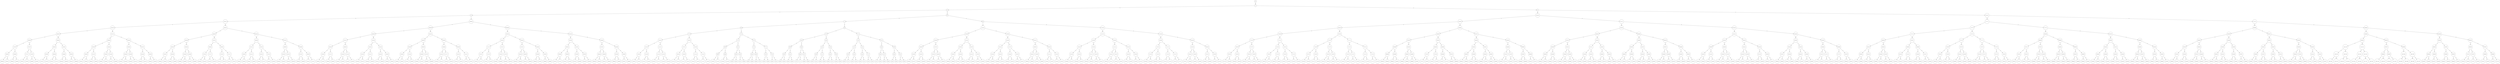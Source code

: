 digraph G {
node_507 [shape=circle,label="507: 507"];
node_141 [shape=circle,label="141: 141"];
	node_141 -> node_142 [label="a"];
	node_141 -> node_143 [label="b"];
node_49 [shape=circle,label="49: 49"];
node_351 [shape=circle,label="351: 351"];
node_213 [shape=circle,label="213: 213"];
node_336 [shape=circle,label="336: 336"];
node_89 [shape=circle,label="89: 89"];
node_530 [shape=circle,label="530: 530"];
node_668 [shape=circle,label="668: 668"];
node_491 [shape=circle,label="491: 491"];
node_712 [shape=circle,label="712: 712"];
	node_712 -> node_720 [label="a"];
	node_712 -> node_721 [label="b"];
node_752 [shape=circle,label="752: 752"];
node_793 [shape=circle,label="793: 793"];
	node_793 -> node_794 [label="a"];
	node_793 -> node_795 [label="b"];
node_1009 [shape=circle,label="1009: 1009"];
node_377 [shape=circle,label="377: 377"];
	node_377 -> node_378 [label="a"];
	node_377 -> node_379 [label="b"];
node_457 [shape=circle,label="457: 457"];
	node_457 -> node_458 [label="a"];
	node_457 -> node_459 [label="b"];
node_200 [shape=circle,label="200: 200"];
	node_200 -> node_216 [label="a"];
	node_200 -> node_217 [label="b"];
node_249 [shape=circle,label="249: 249"];
	node_249 -> node_250 [label="a"];
	node_249 -> node_251 [label="b"];
node_144 [shape=circle,label="144: 144"];
node_544 [shape=circle,label="544: 544"];
node_230 [shape=circle,label="230: 230"];
	node_230 -> node_246 [label="a"];
	node_230 -> node_247 [label="b"];
node_750 [shape=circle,label="750: 750"];
	node_750 -> node_754 [label="a"];
	node_750 -> node_755 [label="b"];
node_7 [shape=circle,label="7: 7"];
	node_7 -> node_8 [label="a"];
	node_7 -> node_9 [label="b"];
node_933 [shape=circle,label="933: 933"];
	node_933 -> node_934 [label="a"];
	node_933 -> node_935 [label="b"];
node_237 [shape=circle,label="237: 237"];
node_908 [shape=circle,label="908: 908"];
node_82 [shape=circle,label="82: 82"];
node_539 [shape=circle,label="539: 539"];
	node_539 -> node_540 [label="a"];
	node_539 -> node_541 [label="b"];
node_258 [shape=circle,label="258: 258"];
node_875 [shape=circle,label="875: 875"];
node_158 [shape=circle,label="158: 158"];
node_664 [shape=circle,label="664: 664"];
	node_664 -> node_672 [label="a"];
	node_664 -> node_673 [label="b"];
node_442 [shape=circle,label="442: 442"];
node_710 [shape=circle,label="710: 710"];
	node_710 -> node_726 [label="a"];
	node_710 -> node_727 [label="b"];
node_728 [shape=circle,label="728: 728"];
	node_728 -> node_732 [label="a"];
	node_728 -> node_733 [label="b"];
node_400 [shape=circle,label="400: 400"];
node_250 [shape=circle,label="250: 250"];
node_152 [shape=circle,label="152: 152"];
node_326 [shape=circle,label="326: 326"];
	node_326 -> node_358 [label="a"];
	node_326 -> node_359 [label="b"];
node_346 [shape=circle,label="346: 346"];
	node_346 -> node_350 [label="a"];
	node_346 -> node_351 [label="b"];
node_214 [shape=circle,label="214: 214"];
node_449 [shape=circle,label="449: 449"];
node_484 [shape=circle,label="484: 484"];
	node_484 -> node_500 [label="a"];
	node_484 -> node_501 [label="b"];
node_640 [shape=circle,label="640: 640"];
node_430 [shape=circle,label="430: 430"];
node_30 [shape=circle,label="30: 30"];
	node_30 -> node_34 [label="a"];
	node_30 -> node_35 [label="b"];
node_922 [shape=circle,label="922: 922"];
node_223 [shape=circle,label="223: 223"];
node_644 [shape=circle,label="644: 644"];
	node_644 -> node_708 [label="a"];
	node_644 -> node_709 [label="b"];
node_299 [shape=circle,label="299: 299"];
	node_299 -> node_300 [label="a"];
	node_299 -> node_301 [label="b"];
node_305 [shape=circle,label="305: 305"];
node_304 [shape=circle,label="304: 304"];
node_296 [shape=circle,label="296: 296"];
	node_296 -> node_312 [label="a"];
	node_296 -> node_313 [label="b"];
node_480 [shape=circle,label="480: 480"];
node_945 [shape=circle,label="945: 945"];
node_62 [shape=circle,label="62: 62"];
node_374 [shape=circle,label="374: 374"];
	node_374 -> node_382 [label="a"];
	node_374 -> node_383 [label="b"];
node_628 [shape=circle,label="628: 628"];
node_649 [shape=circle,label="649: 649"];
	node_649 -> node_650 [label="a"];
	node_649 -> node_651 [label="b"];
node_917 [shape=circle,label="917: 917"];
node_899 [shape=circle,label="899: 899"];
	node_899 -> node_900 [label="a"];
	node_899 -> node_901 [label="b"];
node_651 [shape=circle,label="651: 651"];
	node_651 -> node_652 [label="a"];
	node_651 -> node_653 [label="b"];
node_112 [shape=circle,label="112: 112"];
node_655 [shape=circle,label="655: 655"];
node_746 [shape=circle,label="746: 746"];
node_217 [shape=circle,label="217: 217"];
	node_217 -> node_218 [label="a"];
	node_217 -> node_219 [label="b"];
node_617 [shape=circle,label="617: 617"];
	node_617 -> node_618 [label="a"];
	node_617 -> node_619 [label="b"];
node_535 [shape=circle,label="535: 535"];
node_871 [shape=circle,label="871: 871"];
	node_871 -> node_872 [label="a"];
	node_871 -> node_873 [label="b"];
node_828 [shape=circle,label="828: 828"];
node_522 [shape=circle,label="522: 522"];
	node_522 -> node_538 [label="a"];
	node_522 -> node_539 [label="b"];
node_70 [shape=circle,label="70: 70"];
node_293 [shape=circle,label="293: 293"];
node_788 [shape=circle,label="788: 788"];
node_450 [shape=circle,label="450: 450"];
node_435 [shape=circle,label="435: 435"];
node_536 [shape=circle,label="536: 536"];
node_165 [shape=circle,label="165: 165"];
node_244 [shape=circle,label="244: 244"];
node_330 [shape=circle,label="330: 330"];
	node_330 -> node_338 [label="a"];
	node_330 -> node_339 [label="b"];
node_266 [shape=circle,label="266: 266"];
	node_266 -> node_282 [label="a"];
	node_266 -> node_283 [label="b"];
node_625 [shape=circle,label="625: 625"];
	node_625 -> node_626 [label="a"];
	node_625 -> node_627 [label="b"];
node_207 [shape=circle,label="207: 207"];
node_559 [shape=circle,label="559: 559"];
node_276 [shape=circle,label="276: 276"];
	node_276 -> node_280 [label="a"];
	node_276 -> node_281 [label="b"];
node_220 [shape=circle,label="220: 220"];
node_675 [shape=circle,label="675: 675"];
node_920 [shape=circle,label="920: 920"];
	node_920 -> node_924 [label="a"];
	node_920 -> node_925 [label="b"];
node_380 [shape=circle,label="380: 380"];
node_669 [shape=circle,label="669: 669"];
node_925 [shape=circle,label="925: 925"];
node_898 [shape=circle,label="898: 898"];
	node_898 -> node_962 [label="a"];
	node_898 -> node_963 [label="b"];
node_918 [shape=circle,label="918: 918"];
	node_918 -> node_926 [label="a"];
	node_918 -> node_927 [label="b"];
node_557 [shape=circle,label="557: 557"];
	node_557 -> node_558 [label="a"];
	node_557 -> node_559 [label="b"];
node_99 [shape=circle,label="99: 99"];
	node_99 -> node_100 [label="a"];
	node_99 -> node_101 [label="b"];
node_367 [shape=circle,label="367: 367"];
node_753 [shape=circle,label="753: 753"];
node_52 [shape=circle,label="52: 52"];
	node_52 -> node_56 [label="a"];
	node_52 -> node_57 [label="b"];
node_307 [shape=circle,label="307: 307"];
	node_307 -> node_308 [label="a"];
	node_307 -> node_309 [label="b"];
node_448 [shape=circle,label="448: 448"];
node_22 [shape=circle,label="22: 22"];
	node_22 -> node_26 [label="a"];
	node_22 -> node_27 [label="b"];
node_667 [shape=circle,label="667: 667"];
	node_667 -> node_668 [label="a"];
	node_667 -> node_669 [label="b"];
node_739 [shape=circle,label="739: 739"];
node_960 [shape=circle,label="960: 960"];
node_972 [shape=circle,label="972: 972"];
node_32 [shape=circle,label="32: 32"];
node_150 [shape=circle,label="150: 150"];
node_672 [shape=circle,label="672: 672"];
	node_672 -> node_676 [label="a"];
	node_672 -> node_677 [label="b"];
node_988 [shape=circle,label="988: 988"];
	node_988 -> node_992 [label="a"];
	node_988 -> node_993 [label="b"];
node_119 [shape=circle,label="119: 119"];
node_306 [shape=circle,label="306: 306"];
	node_306 -> node_310 [label="a"];
	node_306 -> node_311 [label="b"];
node_949 [shape=circle,label="949: 949"];
	node_949 -> node_950 [label="a"];
	node_949 -> node_951 [label="b"];
node_434 [shape=circle,label="434: 434"];
node_53 [shape=circle,label="53: 53"];
	node_53 -> node_54 [label="a"];
	node_53 -> node_55 [label="b"];
node_393 [shape=circle,label="393: 393"];
	node_393 -> node_394 [label="a"];
	node_393 -> node_395 [label="b"];
node_815 [shape=circle,label="815: 815"];
node_818 [shape=circle,label="818: 818"];
node_355 [shape=circle,label="355: 355"];
node_991 [shape=circle,label="991: 991"];
node_754 [shape=circle,label="754: 754"];
node_892 [shape=circle,label="892: 892"];
	node_892 -> node_896 [label="a"];
	node_892 -> node_897 [label="b"];
node_879 [shape=circle,label="879: 879"];
	node_879 -> node_880 [label="a"];
	node_879 -> node_881 [label="b"];
node_294 [shape=circle,label="294: 294"];
node_545 [shape=circle,label="545: 545"];
node_677 [shape=circle,label="677: 677"];
node_850 [shape=circle,label="850: 850"];
node_767 [shape=circle,label="767: 767"];
node_803 [shape=circle,label="803: 803"];
node_203 [shape=circle,label="203: 203"];
	node_203 -> node_204 [label="a"];
	node_203 -> node_205 [label="b"];
node_372 [shape=circle,label="372: 372"];
node_825 [shape=circle,label="825: 825"];
	node_825 -> node_826 [label="a"];
	node_825 -> node_827 [label="b"];
node_444 [shape=circle,label="444: 444"];
node_766 [shape=circle,label="766: 766"];
node_74 [shape=circle,label="74: 74"];
	node_74 -> node_90 [label="a"];
	node_74 -> node_91 [label="b"];
node_909 [shape=circle,label="909: 909"];
node_795 [shape=circle,label="795: 795"];
	node_795 -> node_796 [label="a"];
	node_795 -> node_797 [label="b"];
node_465 [shape=circle,label="465: 465"];
	node_465 -> node_466 [label="a"];
	node_465 -> node_467 [label="b"];
node_523 [shape=circle,label="523: 523"];
	node_523 -> node_524 [label="a"];
	node_523 -> node_525 [label="b"];
node_926 [shape=circle,label="926: 926"];
	node_926 -> node_930 [label="a"];
	node_926 -> node_931 [label="b"];
node_600 [shape=circle,label="600: 600"];
	node_600 -> node_608 [label="a"];
	node_600 -> node_609 [label="b"];
node_157 [shape=circle,label="157: 157"];
	node_157 -> node_158 [label="a"];
	node_157 -> node_159 [label="b"];
node_661 [shape=circle,label="661: 661"];
node_107 [shape=circle,label="107: 107"];
	node_107 -> node_108 [label="a"];
	node_107 -> node_109 [label="b"];
node_778 [shape=circle,label="778: 778"];
	node_778 -> node_786 [label="a"];
	node_778 -> node_787 [label="b"];
node_3 [shape=circle,label="3: 3"];
	node_3 -> node_4 [label="a"];
	node_3 -> node_5 [label="b"];
node_118 [shape=circle,label="118: 118"];
node_252 [shape=circle,label="252: 252"];
node_654 [shape=circle,label="654: 654"];
node_759 [shape=circle,label="759: 759"];
	node_759 -> node_760 [label="a"];
	node_759 -> node_761 [label="b"];
node_612 [shape=circle,label="612: 612"];
node_528 [shape=circle,label="528: 528"];
node_418 [shape=circle,label="418: 418"];
node_897 [shape=circle,label="897: 897"];
node_558 [shape=circle,label="558: 558"];
node_80 [shape=circle,label="80: 80"];
node_594 [shape=circle,label="594: 594"];
	node_594 -> node_598 [label="a"];
	node_594 -> node_599 [label="b"];
node_555 [shape=circle,label="555: 555"];
	node_555 -> node_556 [label="a"];
	node_555 -> node_557 [label="b"];
node_315 [shape=circle,label="315: 315"];
	node_315 -> node_316 [label="a"];
	node_315 -> node_317 [label="b"];
node_446 [shape=circle,label="446: 446"];
	node_446 -> node_450 [label="a"];
	node_446 -> node_451 [label="b"];
node_183 [shape=circle,label="183: 183"];
node_300 [shape=circle,label="300: 300"];
	node_300 -> node_304 [label="a"];
	node_300 -> node_305 [label="b"];
node_688 [shape=circle,label="688: 688"];
	node_688 -> node_692 [label="a"];
	node_688 -> node_693 [label="b"];
node_41 [shape=circle,label="41: 41"];
node_781 [shape=circle,label="781: 781"];
	node_781 -> node_782 [label="a"];
	node_781 -> node_783 [label="b"];
node_373 [shape=circle,label="373: 373"];
node_887 [shape=circle,label="887: 887"];
	node_887 -> node_888 [label="a"];
	node_887 -> node_889 [label="b"];
node_113 [shape=circle,label="113: 113"];
node_948 [shape=circle,label="948: 948"];
	node_948 -> node_956 [label="a"];
	node_948 -> node_957 [label="b"];
node_10 [shape=circle,label="10: 10"];
	node_10 -> node_42 [label="a"];
	node_10 -> node_43 [label="b"];
node_839 [shape=circle,label="839: 839"];
	node_839 -> node_840 [label="a"];
	node_839 -> node_841 [label="b"];
node_527 [shape=circle,label="527: 527"];
	node_527 -> node_528 [label="a"];
	node_527 -> node_529 [label="b"];
node_46 [shape=circle,label="46: 46"];
	node_46 -> node_50 [label="a"];
	node_46 -> node_51 [label="b"];
node_297 [shape=circle,label="297: 297"];
	node_297 -> node_298 [label="a"];
	node_297 -> node_299 [label="b"];
node_81 [shape=circle,label="81: 81"];
node_848 [shape=circle,label="848: 848"];
	node_848 -> node_852 [label="a"];
	node_848 -> node_853 [label="b"];
node_45 [shape=circle,label="45: 45"];
	node_45 -> node_46 [label="a"];
	node_45 -> node_47 [label="b"];
node_587 [shape=circle,label="587: 587"];
	node_587 -> node_588 [label="a"];
	node_587 -> node_589 [label="b"];
node_997 [shape=circle,label="997: 997"];
	node_997 -> node_998 [label="a"];
	node_997 -> node_999 [label="b"];
node_175 [shape=circle,label="175: 175"];
node_211 [shape=circle,label="211: 211"];
	node_211 -> node_212 [label="a"];
	node_211 -> node_213 [label="b"];
node_729 [shape=circle,label="729: 729"];
	node_729 -> node_730 [label="a"];
	node_729 -> node_731 [label="b"];
node_154 [shape=circle,label="154: 154"];
	node_154 -> node_162 [label="a"];
	node_154 -> node_163 [label="b"];
node_856 [shape=circle,label="856: 856"];
	node_856 -> node_860 [label="a"];
	node_856 -> node_861 [label="b"];
node_210 [shape=circle,label="210: 210"];
	node_210 -> node_214 [label="a"];
	node_210 -> node_215 [label="b"];
node_478 [shape=circle,label="478: 478"];
	node_478 -> node_482 [label="a"];
	node_478 -> node_483 [label="b"];
node_111 [shape=circle,label="111: 111"];
node_516 [shape=circle,label="516: 516"];
	node_516 -> node_644 [label="a"];
	node_516 -> node_645 [label="b"];
node_821 [shape=circle,label="821: 821"];
node_302 [shape=circle,label="302: 302"];
node_218 [shape=circle,label="218: 218"];
	node_218 -> node_222 [label="a"];
	node_218 -> node_223 [label="b"];
node_606 [shape=circle,label="606: 606"];
node_188 [shape=circle,label="188: 188"];
node_493 [shape=circle,label="493: 493"];
node_912 [shape=circle,label="912: 912"];
	node_912 -> node_916 [label="a"];
	node_912 -> node_917 [label="b"];
node_410 [shape=circle,label="410: 410"];
	node_410 -> node_414 [label="a"];
	node_410 -> node_415 [label="b"];
node_834 [shape=circle,label="834: 834"];
node_347 [shape=circle,label="347: 347"];
	node_347 -> node_348 [label="a"];
	node_347 -> node_349 [label="b"];
node_622 [shape=circle,label="622: 622"];
node_133 [shape=circle,label="133: 133"];
node_737 [shape=circle,label="737: 737"];
node_50 [shape=circle,label="50: 50"];
node_313 [shape=circle,label="313: 313"];
	node_313 -> node_314 [label="a"];
	node_313 -> node_315 [label="b"];
node_540 [shape=circle,label="540: 540"];
	node_540 -> node_544 [label="a"];
	node_540 -> node_545 [label="b"];
node_431 [shape=circle,label="431: 431"];
node_713 [shape=circle,label="713: 713"];
	node_713 -> node_714 [label="a"];
	node_713 -> node_715 [label="b"];
node_359 [shape=circle,label="359: 359"];
	node_359 -> node_360 [label="a"];
	node_359 -> node_361 [label="b"];
node_797 [shape=circle,label="797: 797"];
node_413 [shape=circle,label="413: 413"];
node_1000 [shape=circle,label="1000: 1000"];
node_422 [shape=circle,label="422: 422"];
	node_422 -> node_438 [label="a"];
	node_422 -> node_439 [label="b"];
node_497 [shape=circle,label="497: 497"];
node_287 [shape=circle,label="287: 287"];
node_740 [shape=circle,label="740: 740"];
	node_740 -> node_756 [label="a"];
	node_740 -> node_757 [label="b"];
node_35 [shape=circle,label="35: 35"];
node_996 [shape=circle,label="996: 996"];
	node_996 -> node_1004 [label="a"];
	node_996 -> node_1005 [label="b"];
node_248 [shape=circle,label="248: 248"];
	node_248 -> node_252 [label="a"];
	node_248 -> node_253 [label="b"];
node_456 [shape=circle,label="456: 456"];
	node_456 -> node_464 [label="a"];
	node_456 -> node_465 [label="b"];
node_993 [shape=circle,label="993: 993"];
node_104 [shape=circle,label="104: 104"];
	node_104 -> node_120 [label="a"];
	node_104 -> node_121 [label="b"];
node_849 [shape=circle,label="849: 849"];
	node_849 -> node_850 [label="a"];
	node_849 -> node_851 [label="b"];
node_937 [shape=circle,label="937: 937"];
	node_937 -> node_938 [label="a"];
	node_937 -> node_939 [label="b"];
node_151 [shape=circle,label="151: 151"];
node_524 [shape=circle,label="524: 524"];
	node_524 -> node_532 [label="a"];
	node_524 -> node_533 [label="b"];
node_870 [shape=circle,label="870: 870"];
	node_870 -> node_878 [label="a"];
	node_870 -> node_879 [label="b"];
node_506 [shape=circle,label="506: 506"];
node_717 [shape=circle,label="717: 717"];
node_645 [shape=circle,label="645: 645"];
	node_645 -> node_646 [label="a"];
	node_645 -> node_647 [label="b"];
node_325 [shape=circle,label="325: 325"];
node_776 [shape=circle,label="776: 776"];
	node_776 -> node_792 [label="a"];
	node_776 -> node_793 [label="b"];
node_683 [shape=circle,label="683: 683"];
	node_683 -> node_684 [label="a"];
	node_683 -> node_685 [label="b"];
node_595 [shape=circle,label="595: 595"];
	node_595 -> node_596 [label="a"];
	node_595 -> node_597 [label="b"];
node_14 [shape=circle,label="14: 14"];
	node_14 -> node_22 [label="a"];
	node_14 -> node_23 [label="b"];
node_693 [shape=circle,label="693: 693"];
node_134 [shape=circle,label="134: 134"];
	node_134 -> node_198 [label="a"];
	node_134 -> node_199 [label="b"];
node_942 [shape=circle,label="942: 942"];
	node_942 -> node_946 [label="a"];
	node_942 -> node_947 [label="b"];
node_653 [shape=circle,label="653: 653"];
	node_653 -> node_654 [label="a"];
	node_653 -> node_655 [label="b"];
node_57 [shape=circle,label="57: 57"];
node_561 [shape=circle,label="561: 561"];
node_174 [shape=circle,label="174: 174"];
node_614 [shape=circle,label="614: 614"];
	node_614 -> node_630 [label="a"];
	node_614 -> node_631 [label="b"];
node_342 [shape=circle,label="342: 342"];
node_398 [shape=circle,label="398: 398"];
node_509 [shape=circle,label="509: 509"];
	node_509 -> node_510 [label="a"];
	node_509 -> node_511 [label="b"];
node_241 [shape=circle,label="241: 241"];
	node_241 -> node_242 [label="a"];
	node_241 -> node_243 [label="b"];
node_274 [shape=circle,label="274: 274"];
node_804 [shape=circle,label="804: 804"];
node_910 [shape=circle,label="910: 910"];
node_601 [shape=circle,label="601: 601"];
	node_601 -> node_602 [label="a"];
	node_601 -> node_603 [label="b"];
node_280 [shape=circle,label="280: 280"];
node_643 [shape=circle,label="643: 643"];
node_114 [shape=circle,label="114: 114"];
	node_114 -> node_118 [label="a"];
	node_114 -> node_119 [label="b"];
node_206 [shape=circle,label="206: 206"];
node_700 [shape=circle,label="700: 700"];
node_905 [shape=circle,label="905: 905"];
	node_905 -> node_906 [label="a"];
	node_905 -> node_907 [label="b"];
node_939 [shape=circle,label="939: 939"];
node_63 [shape=circle,label="63: 63"];
node_510 [shape=circle,label="510: 510"];
node_658 [shape=circle,label="658: 658"];
	node_658 -> node_662 [label="a"];
	node_658 -> node_663 [label="b"];
node_758 [shape=circle,label="758: 758"];
	node_758 -> node_762 [label="a"];
	node_758 -> node_763 [label="b"];
node_109 [shape=circle,label="109: 109"];
	node_109 -> node_110 [label="a"];
	node_109 -> node_111 [label="b"];
node_573 [shape=circle,label="573: 573"];
node_1023 [shape=circle,label="1023: 1023"];
node_940 [shape=circle,label="940: 940"];
node_234 [shape=circle,label="234: 234"];
	node_234 -> node_238 [label="a"];
	node_234 -> node_239 [label="b"];
node_492 [shape=circle,label="492: 492"];
node_502 [shape=circle,label="502: 502"];
	node_502 -> node_506 [label="a"];
	node_502 -> node_507 [label="b"];
node_694 [shape=circle,label="694: 694"];
	node_694 -> node_702 [label="a"];
	node_694 -> node_703 [label="b"];
node_75 [shape=circle,label="75: 75"];
	node_75 -> node_76 [label="a"];
	node_75 -> node_77 [label="b"];
node_543 [shape=circle,label="543: 543"];
node_487 [shape=circle,label="487: 487"];
	node_487 -> node_488 [label="a"];
	node_487 -> node_489 [label="b"];
node_414 [shape=circle,label="414: 414"];
node_876 [shape=circle,label="876: 876"];
node_961 [shape=circle,label="961: 961"];
node_569 [shape=circle,label="569: 569"];
	node_569 -> node_570 [label="a"];
	node_569 -> node_571 [label="b"];
node_983 [shape=circle,label="983: 983"];
	node_983 -> node_984 [label="a"];
	node_983 -> node_985 [label="b"];
node_562 [shape=circle,label="562: 562"];
	node_562 -> node_566 [label="a"];
	node_562 -> node_567 [label="b"];
node_253 [shape=circle,label="253: 253"];
node_472 [shape=circle,label="472: 472"];
	node_472 -> node_476 [label="a"];
	node_472 -> node_477 [label="b"];
node_156 [shape=circle,label="156: 156"];
	node_156 -> node_160 [label="a"];
	node_156 -> node_161 [label="b"];
node_256 [shape=circle,label="256: 256"];
node_292 [shape=circle,label="292: 292"];
node_946 [shape=circle,label="946: 946"];
node_332 [shape=circle,label="332: 332"];
	node_332 -> node_336 [label="a"];
	node_332 -> node_337 [label="b"];
node_796 [shape=circle,label="796: 796"];
node_896 [shape=circle,label="896: 896"];
node_698 [shape=circle,label="698: 698"];
node_65 [shape=circle,label="65: 65"];
node_386 [shape=circle,label="386: 386"];
node_602 [shape=circle,label="602: 602"];
	node_602 -> node_606 [label="a"];
	node_602 -> node_607 [label="b"];
node_142 [shape=circle,label="142: 142"];
	node_142 -> node_146 [label="a"];
	node_142 -> node_147 [label="b"];
node_222 [shape=circle,label="222: 222"];
node_25 [shape=circle,label="25: 25"];
node_117 [shape=circle,label="117: 117"];
node_289 [shape=circle,label="289: 289"];
node_59 [shape=circle,label="59: 59"];
	node_59 -> node_60 [label="a"];
	node_59 -> node_61 [label="b"];
node_78 [shape=circle,label="78: 78"];
	node_78 -> node_82 [label="a"];
	node_78 -> node_83 [label="b"];
node_944 [shape=circle,label="944: 944"];
node_471 [shape=circle,label="471: 471"];
	node_471 -> node_472 [label="a"];
	node_471 -> node_473 [label="b"];
node_1013 [shape=circle,label="1013: 1013"];
	node_1013 -> node_1014 [label="a"];
	node_1013 -> node_1015 [label="b"];
node_319 [shape=circle,label="319: 319"];
node_16 [shape=circle,label="16: 16"];
	node_16 -> node_20 [label="a"];
	node_16 -> node_21 [label="b"];
node_124 [shape=circle,label="124: 124"];
node_701 [shape=circle,label="701: 701"];
node_396 [shape=circle,label="396: 396"];
	node_396 -> node_400 [label="a"];
	node_396 -> node_401 [label="b"];
node_596 [shape=circle,label="596: 596"];
node_363 [shape=circle,label="363: 363"];
	node_363 -> node_364 [label="a"];
	node_363 -> node_365 [label="b"];
node_288 [shape=circle,label="288: 288"];
node_904 [shape=circle,label="904: 904"];
	node_904 -> node_912 [label="a"];
	node_904 -> node_913 [label="b"];
node_469 [shape=circle,label="469: 469"];
node_145 [shape=circle,label="145: 145"];
node_257 [shape=circle,label="257: 257"];
node_331 [shape=circle,label="331: 331"];
	node_331 -> node_332 [label="a"];
	node_331 -> node_333 [label="b"];
node_233 [shape=circle,label="233: 233"];
	node_233 -> node_234 [label="a"];
	node_233 -> node_235 [label="b"];
node_633 [shape=circle,label="633: 633"];
	node_633 -> node_634 [label="a"];
	node_633 -> node_635 [label="b"];
node_984 [shape=circle,label="984: 984"];
node_255 [shape=circle,label="255: 255"];
	node_255 -> node_256 [label="a"];
	node_255 -> node_257 [label="b"];
node_964 [shape=circle,label="964: 964"];
	node_964 -> node_980 [label="a"];
	node_964 -> node_981 [label="b"];
node_485 [shape=circle,label="485: 485"];
	node_485 -> node_486 [label="a"];
	node_485 -> node_487 [label="b"];
node_71 [shape=circle,label="71: 71"];
node_647 [shape=circle,label="647: 647"];
	node_647 -> node_648 [label="a"];
	node_647 -> node_649 [label="b"];
node_405 [shape=circle,label="405: 405"];
node_773 [shape=circle,label="773: 773"];
	node_773 -> node_774 [label="a"];
	node_773 -> node_775 [label="b"];
node_981 [shape=circle,label="981: 981"];
	node_981 -> node_982 [label="a"];
	node_981 -> node_983 [label="b"];
node_529 [shape=circle,label="529: 529"];
node_140 [shape=circle,label="140: 140"];
	node_140 -> node_148 [label="a"];
	node_140 -> node_149 [label="b"];
node_477 [shape=circle,label="477: 477"];
node_208 [shape=circle,label="208: 208"];
node_365 [shape=circle,label="365: 365"];
node_707 [shape=circle,label="707: 707"];
node_968 [shape=circle,label="968: 968"];
	node_968 -> node_972 [label="a"];
	node_968 -> node_973 [label="b"];
node_6 [shape=circle,label="6: 6"];
	node_6 -> node_134 [label="a"];
	node_6 -> node_135 [label="b"];
node_322 [shape=circle,label="322: 322"];
node_103 [shape=circle,label="103: 103"];
node_809 [shape=circle,label="809: 809"];
	node_809 -> node_810 [label="a"];
	node_809 -> node_811 [label="b"];
node_95 [shape=circle,label="95: 95"];
node_650 [shape=circle,label="650: 650"];
	node_650 -> node_658 [label="a"];
	node_650 -> node_659 [label="b"];
node_722 [shape=circle,label="722: 722"];
node_21 [shape=circle,label="21: 21"];
node_689 [shape=circle,label="689: 689"];
	node_689 -> node_690 [label="a"];
	node_689 -> node_691 [label="b"];
node_221 [shape=circle,label="221: 221"];
node_392 [shape=circle,label="392: 392"];
	node_392 -> node_408 [label="a"];
	node_392 -> node_409 [label="b"];
node_888 [shape=circle,label="888: 888"];
node_914 [shape=circle,label="914: 914"];
node_166 [shape=circle,label="166: 166"];
node_1006 [shape=circle,label="1006: 1006"];
node_884 [shape=circle,label="884: 884"];
	node_884 -> node_892 [label="a"];
	node_884 -> node_893 [label="b"];
node_611 [shape=circle,label="611: 611"];
node_805 [shape=circle,label="805: 805"];
node_167 [shape=circle,label="167: 167"];
node_335 [shape=circle,label="335: 335"];
node_812 [shape=circle,label="812: 812"];
node_814 [shape=circle,label="814: 814"];
node_270 [shape=circle,label="270: 270"];
	node_270 -> node_274 [label="a"];
	node_270 -> node_275 [label="b"];
node_685 [shape=circle,label="685: 685"];
node_312 [shape=circle,label="312: 312"];
	node_312 -> node_320 [label="a"];
	node_312 -> node_321 [label="b"];
node_93 [shape=circle,label="93: 93"];
	node_93 -> node_94 [label="a"];
	node_93 -> node_95 [label="b"];
node_955 [shape=circle,label="955: 955"];
node_224 [shape=circle,label="224: 224"];
	node_224 -> node_228 [label="a"];
	node_224 -> node_229 [label="b"];
node_757 [shape=circle,label="757: 757"];
	node_757 -> node_758 [label="a"];
	node_757 -> node_759 [label="b"];
node_621 [shape=circle,label="621: 621"];
node_714 [shape=circle,label="714: 714"];
	node_714 -> node_718 [label="a"];
	node_714 -> node_719 [label="b"];
node_785 [shape=circle,label="785: 785"];
node_708 [shape=circle,label="708: 708"];
	node_708 -> node_740 [label="a"];
	node_708 -> node_741 [label="b"];
node_428 [shape=circle,label="428: 428"];
node_780 [shape=circle,label="780: 780"];
	node_780 -> node_784 [label="a"];
	node_780 -> node_785 [label="b"];
node_966 [shape=circle,label="966: 966"];
	node_966 -> node_974 [label="a"];
	node_966 -> node_975 [label="b"];
node_802 [shape=circle,label="802: 802"];
node_950 [shape=circle,label="950: 950"];
	node_950 -> node_954 [label="a"];
	node_950 -> node_955 [label="b"];
node_979 [shape=circle,label="979: 979"];
node_77 [shape=circle,label="77: 77"];
	node_77 -> node_78 [label="a"];
	node_77 -> node_79 [label="b"];
node_360 [shape=circle,label="360: 360"];
	node_360 -> node_368 [label="a"];
	node_360 -> node_369 [label="b"];
node_39 [shape=circle,label="39: 39"];
node_390 [shape=circle,label="390: 390"];
	node_390 -> node_422 [label="a"];
	node_390 -> node_423 [label="b"];
node_94 [shape=circle,label="94: 94"];
node_616 [shape=circle,label="616: 616"];
	node_616 -> node_624 [label="a"];
	node_616 -> node_625 [label="b"];
node_291 [shape=circle,label="291: 291"];
	node_291 -> node_292 [label="a"];
	node_291 -> node_293 [label="b"];
node_298 [shape=circle,label="298: 298"];
	node_298 -> node_306 [label="a"];
	node_298 -> node_307 [label="b"];
node_916 [shape=circle,label="916: 916"];
node_56 [shape=circle,label="56: 56"];
node_473 [shape=circle,label="473: 473"];
	node_473 -> node_474 [label="a"];
	node_473 -> node_475 [label="b"];
node_958 [shape=circle,label="958: 958"];
node_515 [shape=circle,label="515: 515"];
	node_515 -> node_516 [label="a"];
	node_515 -> node_517 [label="b"];
node_827 [shape=circle,label="827: 827"];
node_711 [shape=circle,label="711: 711"];
	node_711 -> node_712 [label="a"];
	node_711 -> node_713 [label="b"];
node_900 [shape=circle,label="900: 900"];
	node_900 -> node_932 [label="a"];
	node_900 -> node_933 [label="b"];
node_381 [shape=circle,label="381: 381"];
node_395 [shape=circle,label="395: 395"];
	node_395 -> node_396 [label="a"];
	node_395 -> node_397 [label="b"];
node_659 [shape=circle,label="659: 659"];
	node_659 -> node_660 [label="a"];
	node_659 -> node_661 [label="b"];
node_982 [shape=circle,label="982: 982"];
	node_982 -> node_986 [label="a"];
	node_982 -> node_987 [label="b"];
node_864 [shape=circle,label="864: 864"];
node_1017 [shape=circle,label="1017: 1017"];
node_391 [shape=circle,label="391: 391"];
	node_391 -> node_392 [label="a"];
	node_391 -> node_393 [label="b"];
node_170 [shape=circle,label="170: 170"];
	node_170 -> node_178 [label="a"];
	node_170 -> node_179 [label="b"];
node_782 [shape=circle,label="782: 782"];
node_1007 [shape=circle,label="1007: 1007"];
node_245 [shape=circle,label="245: 245"];
node_919 [shape=circle,label="919: 919"];
	node_919 -> node_920 [label="a"];
	node_919 -> node_921 [label="b"];
node_88 [shape=circle,label="88: 88"];
node_327 [shape=circle,label="327: 327"];
	node_327 -> node_328 [label="a"];
	node_327 -> node_329 [label="b"];
node_801 [shape=circle,label="801: 801"];
	node_801 -> node_802 [label="a"];
	node_801 -> node_803 [label="b"];
node_357 [shape=circle,label="357: 357"];
node_624 [shape=circle,label="624: 624"];
	node_624 -> node_628 [label="a"];
	node_624 -> node_629 [label="b"];
node_178 [shape=circle,label="178: 178"];
	node_178 -> node_182 [label="a"];
	node_178 -> node_183 [label="b"];
node_121 [shape=circle,label="121: 121"];
	node_121 -> node_122 [label="a"];
	node_121 -> node_123 [label="b"];
node_160 [shape=circle,label="160: 160"];
node_872 [shape=circle,label="872: 872"];
	node_872 -> node_876 [label="a"];
	node_872 -> node_877 [label="b"];
node_730 [shape=circle,label="730: 730"];
node_429 [shape=circle,label="429: 429"];
node_239 [shape=circle,label="239: 239"];
node_1020 [shape=circle,label="1020: 1020"];
node_702 [shape=circle,label="702: 702"];
	node_702 -> node_706 [label="a"];
	node_702 -> node_707 [label="b"];
node_618 [shape=circle,label="618: 618"];
	node_618 -> node_622 [label="a"];
	node_618 -> node_623 [label="b"];
node_620 [shape=circle,label="620: 620"];
node_295 [shape=circle,label="295: 295"];
node_724 [shape=circle,label="724: 724"];
node_451 [shape=circle,label="451: 451"];
node_5 [shape=circle,label="5: 5"];
	node_5 -> node_6 [label="a"];
	node_5 -> node_7 [label="b"];
node_189 [shape=circle,label="189: 189"];
node_476 [shape=circle,label="476: 476"];
node_533 [shape=circle,label="533: 533"];
	node_533 -> node_534 [label="a"];
	node_533 -> node_535 [label="b"];
node_636 [shape=circle,label="636: 636"];
node_131 [shape=circle,label="131: 131"];
node_197 [shape=circle,label="197: 197"];
node_303 [shape=circle,label="303: 303"];
node_329 [shape=circle,label="329: 329"];
	node_329 -> node_330 [label="a"];
	node_329 -> node_331 [label="b"];
node_504 [shape=circle,label="504: 504"];
node_582 [shape=circle,label="582: 582"];
	node_582 -> node_614 [label="a"];
	node_582 -> node_615 [label="b"];
node_913 [shape=circle,label="913: 913"];
	node_913 -> node_914 [label="a"];
	node_913 -> node_915 [label="b"];
node_282 [shape=circle,label="282: 282"];
	node_282 -> node_290 [label="a"];
	node_282 -> node_291 [label="b"];
node_503 [shape=circle,label="503: 503"];
	node_503 -> node_504 [label="a"];
	node_503 -> node_505 [label="b"];
node_399 [shape=circle,label="399: 399"];
node_43 [shape=circle,label="43: 43"];
	node_43 -> node_44 [label="a"];
	node_43 -> node_45 [label="b"];
node_389 [shape=circle,label="389: 389"];
	node_389 -> node_390 [label="a"];
	node_389 -> node_391 [label="b"];
node_755 [shape=circle,label="755: 755"];
node_31 [shape=circle,label="31: 31"];
	node_31 -> node_32 [label="a"];
	node_31 -> node_33 [label="b"];
node_841 [shape=circle,label="841: 841"];
	node_841 -> node_842 [label="a"];
	node_841 -> node_843 [label="b"];
node_572 [shape=circle,label="572: 572"];
node_615 [shape=circle,label="615: 615"];
	node_615 -> node_616 [label="a"];
	node_615 -> node_617 [label="b"];
node_679 [shape=circle,label="679: 679"];
	node_679 -> node_680 [label="a"];
	node_679 -> node_681 [label="b"];
node_865 [shape=circle,label="865: 865"];
node_977 [shape=circle,label="977: 977"];
node_726 [shape=circle,label="726: 726"];
	node_726 -> node_734 [label="a"];
	node_726 -> node_735 [label="b"];
node_55 [shape=circle,label="55: 55"];
node_790 [shape=circle,label="790: 790"];
node_869 [shape=circle,label="869: 869"];
	node_869 -> node_870 [label="a"];
	node_869 -> node_871 [label="b"];
node_259 [shape=circle,label="259: 259"];
node_589 [shape=circle,label="589: 589"];
	node_589 -> node_590 [label="a"];
	node_589 -> node_591 [label="b"];
node_370 [shape=circle,label="370: 370"];
node_686 [shape=circle,label="686: 686"];
node_956 [shape=circle,label="956: 956"];
	node_956 -> node_960 [label="a"];
	node_956 -> node_961 [label="b"];
node_969 [shape=circle,label="969: 969"];
	node_969 -> node_970 [label="a"];
	node_969 -> node_971 [label="b"];
node_936 [shape=circle,label="936: 936"];
	node_936 -> node_940 [label="a"];
	node_936 -> node_941 [label="b"];
node_832 [shape=circle,label="832: 832"];
node_415 [shape=circle,label="415: 415"];
node_855 [shape=circle,label="855: 855"];
	node_855 -> node_856 [label="a"];
	node_855 -> node_857 [label="b"];
node_425 [shape=circle,label="425: 425"];
	node_425 -> node_426 [label="a"];
	node_425 -> node_427 [label="b"];
node_745 [shape=circle,label="745: 745"];
	node_745 -> node_746 [label="a"];
	node_745 -> node_747 [label="b"];
node_453 [shape=circle,label="453: 453"];
	node_453 -> node_454 [label="a"];
	node_453 -> node_455 [label="b"];
node_454 [shape=circle,label="454: 454"];
	node_454 -> node_470 [label="a"];
	node_454 -> node_471 [label="b"];
node_605 [shape=circle,label="605: 605"];
node_638 [shape=circle,label="638: 638"];
	node_638 -> node_642 [label="a"];
	node_638 -> node_643 [label="b"];
node_125 [shape=circle,label="125: 125"];
node_999 [shape=circle,label="999: 999"];
	node_999 -> node_1000 [label="a"];
	node_999 -> node_1001 [label="b"];
node_715 [shape=circle,label="715: 715"];
	node_715 -> node_716 [label="a"];
	node_715 -> node_717 [label="b"];
node_691 [shape=circle,label="691: 691"];
node_816 [shape=circle,label="816: 816"];
	node_816 -> node_820 [label="a"];
	node_816 -> node_821 [label="b"];
node_283 [shape=circle,label="283: 283"];
	node_283 -> node_284 [label="a"];
	node_283 -> node_285 [label="b"];
node_761 [shape=circle,label="761: 761"];
node_666 [shape=circle,label="666: 666"];
	node_666 -> node_670 [label="a"];
	node_666 -> node_671 [label="b"];
node_500 [shape=circle,label="500: 500"];
	node_500 -> node_508 [label="a"];
	node_500 -> node_509 [label="b"];
node_137 [shape=circle,label="137: 137"];
	node_137 -> node_138 [label="a"];
	node_137 -> node_139 [label="b"];
node_604 [shape=circle,label="604: 604"];
node_836 [shape=circle,label="836: 836"];
	node_836 -> node_868 [label="a"];
	node_836 -> node_869 [label="b"];
node_268 [shape=circle,label="268: 268"];
	node_268 -> node_276 [label="a"];
	node_268 -> node_277 [label="b"];
node_630 [shape=circle,label="630: 630"];
	node_630 -> node_638 [label="a"];
	node_630 -> node_639 [label="b"];
node_973 [shape=circle,label="973: 973"];
node_837 [shape=circle,label="837: 837"];
	node_837 -> node_838 [label="a"];
	node_837 -> node_839 [label="b"];
node_438 [shape=circle,label="438: 438"];
	node_438 -> node_446 [label="a"];
	node_438 -> node_447 [label="b"];
node_838 [shape=circle,label="838: 838"];
	node_838 -> node_854 [label="a"];
	node_838 -> node_855 [label="b"];
node_971 [shape=circle,label="971: 971"];
node_882 [shape=circle,label="882: 882"];
node_747 [shape=circle,label="747: 747"];
node_462 [shape=circle,label="462: 462"];
node_83 [shape=circle,label="83: 83"];
node_775 [shape=circle,label="775: 775"];
	node_775 -> node_776 [label="a"];
	node_775 -> node_777 [label="b"];
node_826 [shape=circle,label="826: 826"];
node_735 [shape=circle,label="735: 735"];
	node_735 -> node_736 [label="a"];
	node_735 -> node_737 [label="b"];
node_284 [shape=circle,label="284: 284"];
	node_284 -> node_288 [label="a"];
	node_284 -> node_289 [label="b"];
node_546 [shape=circle,label="546: 546"];
	node_546 -> node_550 [label="a"];
	node_546 -> node_551 [label="b"];
node_498 [shape=circle,label="498: 498"];
node_205 [shape=circle,label="205: 205"];
	node_205 -> node_206 [label="a"];
	node_205 -> node_207 [label="b"];
node_385 [shape=circle,label="385: 385"];
node_461 [shape=circle,label="461: 461"];
node_787 [shape=circle,label="787: 787"];
	node_787 -> node_788 [label="a"];
	node_787 -> node_789 [label="b"];
node_353 [shape=circle,label="353: 353"];
	node_353 -> node_354 [label="a"];
	node_353 -> node_355 [label="b"];
node_169 [shape=circle,label="169: 169"];
	node_169 -> node_170 [label="a"];
	node_169 -> node_171 [label="b"];
node_548 [shape=circle,label="548: 548"];
node_554 [shape=circle,label="554: 554"];
	node_554 -> node_562 [label="a"];
	node_554 -> node_563 [label="b"];
node_603 [shape=circle,label="603: 603"];
	node_603 -> node_604 [label="a"];
	node_603 -> node_605 [label="b"];
node_577 [shape=circle,label="577: 577"];
	node_577 -> node_578 [label="a"];
	node_577 -> node_579 [label="b"];
node_699 [shape=circle,label="699: 699"];
node_1021 [shape=circle,label="1021: 1021"];
node_584 [shape=circle,label="584: 584"];
	node_584 -> node_600 [label="a"];
	node_584 -> node_601 [label="b"];
node_732 [shape=circle,label="732: 732"];
node_489 [shape=circle,label="489: 489"];
	node_489 -> node_490 [label="a"];
	node_489 -> node_491 [label="b"];
node_232 [shape=circle,label="232: 232"];
	node_232 -> node_240 [label="a"];
	node_232 -> node_241 [label="b"];
node_474 [shape=circle,label="474: 474"];
node_416 [shape=circle,label="416: 416"];
	node_416 -> node_420 [label="a"];
	node_416 -> node_421 [label="b"];
node_272 [shape=circle,label="272: 272"];
node_578 [shape=circle,label="578: 578"];
node_192 [shape=circle,label="192: 192"];
	node_192 -> node_196 [label="a"];
	node_192 -> node_197 [label="b"];
node_598 [shape=circle,label="598: 598"];
node_980 [shape=circle,label="980: 980"];
	node_980 -> node_988 [label="a"];
	node_980 -> node_989 [label="b"];
node_44 [shape=circle,label="44: 44"];
	node_44 -> node_52 [label="a"];
	node_44 -> node_53 [label="b"];
node_935 [shape=circle,label="935: 935"];
	node_935 -> node_936 [label="a"];
	node_935 -> node_937 [label="b"];
node_277 [shape=circle,label="277: 277"];
	node_277 -> node_278 [label="a"];
	node_277 -> node_279 [label="b"];
node_819 [shape=circle,label="819: 819"];
node_676 [shape=circle,label="676: 676"];
node_48 [shape=circle,label="48: 48"];
node_60 [shape=circle,label="60: 60"];
	node_60 -> node_64 [label="a"];
	node_60 -> node_65 [label="b"];
node_308 [shape=circle,label="308: 308"];
node_743 [shape=circle,label="743: 743"];
	node_743 -> node_744 [label="a"];
	node_743 -> node_745 [label="b"];
node_317 [shape=circle,label="317: 317"];
node_68 [shape=circle,label="68: 68"];
node_994 [shape=circle,label="994: 994"];
	node_994 -> node_1010 [label="a"];
	node_994 -> node_1011 [label="b"];
node_568 [shape=circle,label="568: 568"];
	node_568 -> node_576 [label="a"];
	node_568 -> node_577 [label="b"];
node_564 [shape=circle,label="564: 564"];
node_199 [shape=circle,label="199: 199"];
	node_199 -> node_200 [label="a"];
	node_199 -> node_201 [label="b"];
node_771 [shape=circle,label="771: 771"];
	node_771 -> node_772 [label="a"];
	node_771 -> node_773 [label="b"];
node_901 [shape=circle,label="901: 901"];
	node_901 -> node_902 [label="a"];
	node_901 -> node_903 [label="b"];
node_736 [shape=circle,label="736: 736"];
node_279 [shape=circle,label="279: 279"];
node_79 [shape=circle,label="79: 79"];
	node_79 -> node_80 [label="a"];
	node_79 -> node_81 [label="b"];
node_893 [shape=circle,label="893: 893"];
	node_893 -> node_894 [label="a"];
	node_893 -> node_895 [label="b"];
node_459 [shape=circle,label="459: 459"];
	node_459 -> node_460 [label="a"];
	node_459 -> node_461 [label="b"];
node_846 [shape=circle,label="846: 846"];
node_466 [shape=circle,label="466: 466"];
node_930 [shape=circle,label="930: 930"];
node_97 [shape=circle,label="97: 97"];
node_820 [shape=circle,label="820: 820"];
node_235 [shape=circle,label="235: 235"];
	node_235 -> node_236 [label="a"];
	node_235 -> node_237 [label="b"];
node_623 [shape=circle,label="623: 623"];
node_412 [shape=circle,label="412: 412"];
node_130 [shape=circle,label="130: 130"];
node_108 [shape=circle,label="108: 108"];
	node_108 -> node_112 [label="a"];
	node_108 -> node_113 [label="b"];
node_741 [shape=circle,label="741: 741"];
	node_741 -> node_742 [label="a"];
	node_741 -> node_743 [label="b"];
node_440 [shape=circle,label="440: 440"];
	node_440 -> node_444 [label="a"];
	node_440 -> node_445 [label="b"];
node_439 [shape=circle,label="439: 439"];
	node_439 -> node_440 [label="a"];
	node_439 -> node_441 [label="b"];
node_921 [shape=circle,label="921: 921"];
	node_921 -> node_922 [label="a"];
	node_921 -> node_923 [label="b"];
node_316 [shape=circle,label="316: 316"];
node_844 [shape=circle,label="844: 844"];
node_861 [shape=circle,label="861: 861"];
node_384 [shape=circle,label="384: 384"];
node_951 [shape=circle,label="951: 951"];
	node_951 -> node_952 [label="a"];
	node_951 -> node_953 [label="b"];
node_538 [shape=circle,label="538: 538"];
	node_538 -> node_546 [label="a"];
	node_538 -> node_547 [label="b"];
node_494 [shape=circle,label="494: 494"];
	node_494 -> node_498 [label="a"];
	node_494 -> node_499 [label="b"];
node_953 [shape=circle,label="953: 953"];
node_23 [shape=circle,label="23: 23"];
	node_23 -> node_24 [label="a"];
	node_23 -> node_25 [label="b"];
node_182 [shape=circle,label="182: 182"];
node_26 [shape=circle,label="26: 26"];
node_682 [shape=circle,label="682: 682"];
	node_682 -> node_686 [label="a"];
	node_682 -> node_687 [label="b"];
node_90 [shape=circle,label="90: 90"];
	node_90 -> node_98 [label="a"];
	node_90 -> node_99 [label="b"];
node_403 [shape=circle,label="403: 403"];
	node_403 -> node_404 [label="a"];
	node_403 -> node_405 [label="b"];
node_571 [shape=circle,label="571: 571"];
	node_571 -> node_572 [label="a"];
	node_571 -> node_573 [label="b"];
node_567 [shape=circle,label="567: 567"];
node_198 [shape=circle,label="198: 198"];
	node_198 -> node_230 [label="a"];
	node_198 -> node_231 [label="b"];
node_236 [shape=circle,label="236: 236"];
node_123 [shape=circle,label="123: 123"];
	node_123 -> node_124 [label="a"];
	node_123 -> node_125 [label="b"];
node_792 [shape=circle,label="792: 792"];
	node_792 -> node_800 [label="a"];
	node_792 -> node_801 [label="b"];
node_106 [shape=circle,label="106: 106"];
	node_106 -> node_114 [label="a"];
	node_106 -> node_115 [label="b"];
node_709 [shape=circle,label="709: 709"];
	node_709 -> node_710 [label="a"];
	node_709 -> node_711 [label="b"];
node_779 [shape=circle,label="779: 779"];
	node_779 -> node_780 [label="a"];
	node_779 -> node_781 [label="b"];
node_542 [shape=circle,label="542: 542"];
node_149 [shape=circle,label="149: 149"];
	node_149 -> node_150 [label="a"];
	node_149 -> node_151 [label="b"];
node_324 [shape=circle,label="324: 324"];
node_762 [shape=circle,label="762: 762"];
node_599 [shape=circle,label="599: 599"];
node_843 [shape=circle,label="843: 843"];
	node_843 -> node_844 [label="a"];
	node_843 -> node_845 [label="b"];
node_163 [shape=circle,label="163: 163"];
	node_163 -> node_164 [label="a"];
	node_163 -> node_165 [label="b"];
node_748 [shape=circle,label="748: 748"];
node_76 [shape=circle,label="76: 76"];
	node_76 -> node_84 [label="a"];
	node_76 -> node_85 [label="b"];
node_409 [shape=circle,label="409: 409"];
	node_409 -> node_410 [label="a"];
	node_409 -> node_411 [label="b"];
node_382 [shape=circle,label="382: 382"];
	node_382 -> node_386 [label="a"];
	node_382 -> node_387 [label="b"];
node_629 [shape=circle,label="629: 629"];
node_890 [shape=circle,label="890: 890"];
node_42 [shape=circle,label="42: 42"];
	node_42 -> node_58 [label="a"];
	node_42 -> node_59 [label="b"];
node_229 [shape=circle,label="229: 229"];
node_343 [shape=circle,label="343: 343"];
node_362 [shape=circle,label="362: 362"];
	node_362 -> node_366 [label="a"];
	node_362 -> node_367 [label="b"];
node_92 [shape=circle,label="92: 92"];
	node_92 -> node_96 [label="a"];
	node_92 -> node_97 [label="b"];
node_100 [shape=circle,label="100: 100"];
node_352 [shape=circle,label="352: 352"];
	node_352 -> node_356 [label="a"];
	node_352 -> node_357 [label="b"];
node_952 [shape=circle,label="952: 952"];
node_632 [shape=circle,label="632: 632"];
	node_632 -> node_636 [label="a"];
	node_632 -> node_637 [label="b"];
node_28 [shape=circle,label="28: 28"];
	node_28 -> node_36 [label="a"];
	node_28 -> node_37 [label="b"];
node_408 [shape=circle,label="408: 408"];
	node_408 -> node_416 [label="a"];
	node_408 -> node_417 [label="b"];
node_830 [shape=circle,label="830: 830"];
	node_830 -> node_834 [label="a"];
	node_830 -> node_835 [label="b"];
node_333 [shape=circle,label="333: 333"];
	node_333 -> node_334 [label="a"];
	node_333 -> node_335 [label="b"];
node_553 [shape=circle,label="553: 553"];
	node_553 -> node_554 [label="a"];
	node_553 -> node_555 [label="b"];
node_286 [shape=circle,label="286: 286"];
node_401 [shape=circle,label="401: 401"];
node_957 [shape=circle,label="957: 957"];
	node_957 -> node_958 [label="a"];
	node_957 -> node_959 [label="b"];
node_1001 [shape=circle,label="1001: 1001"];
node_309 [shape=circle,label="309: 309"];
node_337 [shape=circle,label="337: 337"];
node_490 [shape=circle,label="490: 490"];
node_375 [shape=circle,label="375: 375"];
	node_375 -> node_376 [label="a"];
	node_375 -> node_377 [label="b"];
node_447 [shape=circle,label="447: 447"];
	node_447 -> node_448 [label="a"];
	node_447 -> node_449 [label="b"];
node_962 [shape=circle,label="962: 962"];
	node_962 -> node_994 [label="a"];
	node_962 -> node_995 [label="b"];
node_990 [shape=circle,label="990: 990"];
node_387 [shape=circle,label="387: 387"];
node_673 [shape=circle,label="673: 673"];
	node_673 -> node_674 [label="a"];
	node_673 -> node_675 [label="b"];
node_261 [shape=circle,label="261: 261"];
	node_261 -> node_262 [label="a"];
	node_261 -> node_263 [label="b"];
node_965 [shape=circle,label="965: 965"];
	node_965 -> node_966 [label="a"];
	node_965 -> node_967 [label="b"];
node_517 [shape=circle,label="517: 517"];
	node_517 -> node_518 [label="a"];
	node_517 -> node_519 [label="b"];
node_1022 [shape=circle,label="1022: 1022"];
node_281 [shape=circle,label="281: 281"];
node_468 [shape=circle,label="468: 468"];
node_703 [shape=circle,label="703: 703"];
	node_703 -> node_704 [label="a"];
	node_703 -> node_705 [label="b"];
node_566 [shape=circle,label="566: 566"];
node_240 [shape=circle,label="240: 240"];
	node_240 -> node_244 [label="a"];
	node_240 -> node_245 [label="b"];
node_716 [shape=circle,label="716: 716"];
node_4 [shape=circle,label="4: 4"];
	node_4 -> node_260 [label="a"];
	node_4 -> node_261 [label="b"];
node_265 [shape=circle,label="265: 265"];
	node_265 -> node_266 [label="a"];
	node_265 -> node_267 [label="b"];
node_687 [shape=circle,label="687: 687"];
node_204 [shape=circle,label="204: 204"];
	node_204 -> node_208 [label="a"];
	node_204 -> node_209 [label="b"];
node_521 [shape=circle,label="521: 521"];
	node_521 -> node_522 [label="a"];
	node_521 -> node_523 [label="b"];
node_262 [shape=circle,label="262: 262"];
	node_262 -> node_326 [label="a"];
	node_262 -> node_327 [label="b"];
node_69 [shape=circle,label="69: 69"];
node_863 [shape=circle,label="863: 863"];
	node_863 -> node_864 [label="a"];
	node_863 -> node_865 [label="b"];
node_974 [shape=circle,label="974: 974"];
	node_974 -> node_978 [label="a"];
	node_974 -> node_979 [label="b"];
node_995 [shape=circle,label="995: 995"];
	node_995 -> node_996 [label="a"];
	node_995 -> node_997 [label="b"];
node_634 [shape=circle,label="634: 634"];
node_878 [shape=circle,label="878: 878"];
	node_878 -> node_882 [label="a"];
	node_878 -> node_883 [label="b"];
node_225 [shape=circle,label="225: 225"];
	node_225 -> node_226 [label="a"];
	node_225 -> node_227 [label="b"];
node_854 [shape=circle,label="854: 854"];
	node_854 -> node_862 [label="a"];
	node_854 -> node_863 [label="b"];
node_443 [shape=circle,label="443: 443"];
node_505 [shape=circle,label="505: 505"];
node_66 [shape=circle,label="66: 66"];
	node_66 -> node_70 [label="a"];
	node_66 -> node_71 [label="b"];
node_458 [shape=circle,label="458: 458"];
	node_458 -> node_462 [label="a"];
	node_458 -> node_463 [label="b"];
node_196 [shape=circle,label="196: 196"];
node_383 [shape=circle,label="383: 383"];
	node_383 -> node_384 [label="a"];
	node_383 -> node_385 [label="b"];
node_541 [shape=circle,label="541: 541"];
	node_541 -> node_542 [label="a"];
	node_541 -> node_543 [label="b"];
node_610 [shape=circle,label="610: 610"];
node_33 [shape=circle,label="33: 33"];
node_986 [shape=circle,label="986: 986"];
node_323 [shape=circle,label="323: 323"];
node_421 [shape=circle,label="421: 421"];
node_168 [shape=circle,label="168: 168"];
	node_168 -> node_184 [label="a"];
	node_168 -> node_185 [label="b"];
node_411 [shape=circle,label="411: 411"];
	node_411 -> node_412 [label="a"];
	node_411 -> node_413 [label="b"];
node_705 [shape=circle,label="705: 705"];
node_132 [shape=circle,label="132: 132"];
node_269 [shape=circle,label="269: 269"];
	node_269 -> node_270 [label="a"];
	node_269 -> node_271 [label="b"];
node_889 [shape=circle,label="889: 889"];
node_998 [shape=circle,label="998: 998"];
	node_998 -> node_1002 [label="a"];
	node_998 -> node_1003 [label="b"];
node_662 [shape=circle,label="662: 662"];
node_2 [shape=circle,label="2: 2"];
	node_2 -> node_514 [label="a"];
	node_2 -> node_515 [label="b"];
node_770 [shape=circle,label="770: 770"];
	node_770 -> node_898 [label="a"];
	node_770 -> node_899 [label="b"];
node_590 [shape=circle,label="590: 590"];
node_437 [shape=circle,label="437: 437"];
node_808 [shape=circle,label="808: 808"];
	node_808 -> node_816 [label="a"];
	node_808 -> node_817 [label="b"];
node_61 [shape=circle,label="61: 61"];
	node_61 -> node_62 [label="a"];
	node_61 -> node_63 [label="b"];
node_58 [shape=circle,label="58: 58"];
	node_58 -> node_66 [label="a"];
	node_58 -> node_67 [label="b"];
node_242 [shape=circle,label="242: 242"];
node_570 [shape=circle,label="570: 570"];
	node_570 -> node_574 [label="a"];
	node_570 -> node_575 [label="b"];
node_593 [shape=circle,label="593: 593"];
node_744 [shape=circle,label="744: 744"];
	node_744 -> node_748 [label="a"];
	node_744 -> node_749 [label="b"];
node_906 [shape=circle,label="906: 906"];
	node_906 -> node_910 [label="a"];
	node_906 -> node_911 [label="b"];
node_159 [shape=circle,label="159: 159"];
node_432 [shape=circle,label="432: 432"];
	node_432 -> node_436 [label="a"];
	node_432 -> node_437 [label="b"];
node_588 [shape=circle,label="588: 588"];
	node_588 -> node_592 [label="a"];
	node_588 -> node_593 [label="b"];
node_626 [shape=circle,label="626: 626"];
node_635 [shape=circle,label="635: 635"];
node_526 [shape=circle,label="526: 526"];
	node_526 -> node_530 [label="a"];
	node_526 -> node_531 [label="b"];
node_483 [shape=circle,label="483: 483"];
node_718 [shape=circle,label="718: 718"];
node_345 [shape=circle,label="345: 345"];
	node_345 -> node_346 [label="a"];
	node_345 -> node_347 [label="b"];
node_813 [shape=circle,label="813: 813"];
node_1 [shape=circle,label="1: 1"];
	node_1 -> node_2 [label="a"];
	node_1 -> node_3 [label="b"];
node_488 [shape=circle,label="488: 488"];
	node_488 -> node_492 [label="a"];
	node_488 -> node_493 [label="b"];
node_806 [shape=circle,label="806: 806"];
	node_806 -> node_822 [label="a"];
	node_806 -> node_823 [label="b"];
node_1014 [shape=circle,label="1014: 1014"];
node_328 [shape=circle,label="328: 328"];
	node_328 -> node_344 [label="a"];
	node_328 -> node_345 [label="b"];
node_665 [shape=circle,label="665: 665"];
	node_665 -> node_666 [label="a"];
	node_665 -> node_667 [label="b"];
node_228 [shape=circle,label="228: 228"];
node_378 [shape=circle,label="378: 378"];
node_943 [shape=circle,label="943: 943"];
	node_943 -> node_944 [label="a"];
	node_943 -> node_945 [label="b"];
node_642 [shape=circle,label="642: 642"];
node_648 [shape=circle,label="648: 648"];
	node_648 -> node_664 [label="a"];
	node_648 -> node_665 [label="b"];
node_858 [shape=circle,label="858: 858"];
node_275 [shape=circle,label="275: 275"];
node_441 [shape=circle,label="441: 441"];
	node_441 -> node_442 [label="a"];
	node_441 -> node_443 [label="b"];
node_586 [shape=circle,label="586: 586"];
	node_586 -> node_594 [label="a"];
	node_586 -> node_595 [label="b"];
node_597 [shape=circle,label="597: 597"];
node_684 [shape=circle,label="684: 684"];
node_873 [shape=circle,label="873: 873"];
	node_873 -> node_874 [label="a"];
	node_873 -> node_875 [label="b"];
node_190 [shape=circle,label="190: 190"];
node_122 [shape=circle,label="122: 122"];
	node_122 -> node_126 [label="a"];
	node_122 -> node_127 [label="b"];
node_101 [shape=circle,label="101: 101"];
node_885 [shape=circle,label="885: 885"];
	node_885 -> node_886 [label="a"];
	node_885 -> node_887 [label="b"];
node_607 [shape=circle,label="607: 607"];
node_619 [shape=circle,label="619: 619"];
	node_619 -> node_620 [label="a"];
	node_619 -> node_621 [label="b"];
node_704 [shape=circle,label="704: 704"];
node_423 [shape=circle,label="423: 423"];
	node_423 -> node_424 [label="a"];
	node_423 -> node_425 [label="b"];
node_155 [shape=circle,label="155: 155"];
	node_155 -> node_156 [label="a"];
	node_155 -> node_157 [label="b"];
node_8 [shape=circle,label="8: 8"];
	node_8 -> node_72 [label="a"];
	node_8 -> node_73 [label="b"];
node_36 [shape=circle,label="36: 36"];
	node_36 -> node_40 [label="a"];
	node_36 -> node_41 [label="b"];
node_765 [shape=circle,label="765: 765"];
	node_765 -> node_766 [label="a"];
	node_765 -> node_767 [label="b"];
node_508 [shape=circle,label="508: 508"];
	node_508 -> node_512 [label="a"];
	node_508 -> node_513 [label="b"];
node_881 [shape=circle,label="881: 881"];
node_1011 [shape=circle,label="1011: 1011"];
	node_1011 -> node_1012 [label="a"];
	node_1011 -> node_1013 [label="b"];
node_67 [shape=circle,label="67: 67"];
	node_67 -> node_68 [label="a"];
	node_67 -> node_69 [label="b"];
node_727 [shape=circle,label="727: 727"];
	node_727 -> node_728 [label="a"];
	node_727 -> node_729 [label="b"];
node_859 [shape=circle,label="859: 859"];
node_959 [shape=circle,label="959: 959"];
node_862 [shape=circle,label="862: 862"];
	node_862 -> node_866 [label="a"];
	node_862 -> node_867 [label="b"];
node_794 [shape=circle,label="794: 794"];
	node_794 -> node_798 [label="a"];
	node_794 -> node_799 [label="b"];
node_1019 [shape=circle,label="1019: 1019"];
	node_1019 -> node_1020 [label="a"];
	node_1019 -> node_1021 [label="b"];
node_551 [shape=circle,label="551: 551"];
node_349 [shape=circle,label="349: 349"];
node_20 [shape=circle,label="20: 20"];
node_486 [shape=circle,label="486: 486"];
	node_486 -> node_494 [label="a"];
	node_486 -> node_495 [label="b"];
node_696 [shape=circle,label="696: 696"];
	node_696 -> node_700 [label="a"];
	node_696 -> node_701 [label="b"];
node_344 [shape=circle,label="344: 344"];
	node_344 -> node_352 [label="a"];
	node_344 -> node_353 [label="b"];
node_1012 [shape=circle,label="1012: 1012"];
	node_1012 -> node_1016 [label="a"];
	node_1012 -> node_1017 [label="b"];
node_394 [shape=circle,label="394: 394"];
	node_394 -> node_402 [label="a"];
	node_394 -> node_403 [label="b"];
node_842 [shape=circle,label="842: 842"];
	node_842 -> node_846 [label="a"];
	node_842 -> node_847 [label="b"];
node_407 [shape=circle,label="407: 407"];
node_356 [shape=circle,label="356: 356"];
node_749 [shape=circle,label="749: 749"];
node_774 [shape=circle,label="774: 774"];
	node_774 -> node_806 [label="a"];
	node_774 -> node_807 [label="b"];
node_371 [shape=circle,label="371: 371"];
node_652 [shape=circle,label="652: 652"];
	node_652 -> node_656 [label="a"];
	node_652 -> node_657 [label="b"];
node_127 [shape=circle,label="127: 127"];
node_877 [shape=circle,label="877: 877"];
node_932 [shape=circle,label="932: 932"];
	node_932 -> node_948 [label="a"];
	node_932 -> node_949 [label="b"];
node_212 [shape=circle,label="212: 212"];
node_460 [shape=circle,label="460: 460"];
node_734 [shape=circle,label="734: 734"];
	node_734 -> node_738 [label="a"];
	node_734 -> node_739 [label="b"];
node_706 [shape=circle,label="706: 706"];
node_85 [shape=circle,label="85: 85"];
	node_85 -> node_86 [label="a"];
	node_85 -> node_87 [label="b"];
node_173 [shape=circle,label="173: 173"];
	node_173 -> node_174 [label="a"];
	node_173 -> node_175 [label="b"];
node_463 [shape=circle,label="463: 463"];
node_226 [shape=circle,label="226: 226"];
node_110 [shape=circle,label="110: 110"];
node_320 [shape=circle,label="320: 320"];
	node_320 -> node_324 [label="a"];
	node_320 -> node_325 [label="b"];
node_187 [shape=circle,label="187: 187"];
	node_187 -> node_188 [label="a"];
	node_187 -> node_189 [label="b"];
node_138 [shape=circle,label="138: 138"];
	node_138 -> node_154 [label="a"];
	node_138 -> node_155 [label="b"];
node_143 [shape=circle,label="143: 143"];
	node_143 -> node_144 [label="a"];
	node_143 -> node_145 [label="b"];
node_978 [shape=circle,label="978: 978"];
node_120 [shape=circle,label="120: 120"];
	node_120 -> node_128 [label="a"];
	node_120 -> node_129 [label="b"];
node_129 [shape=circle,label="129: 129"];
	node_129 -> node_130 [label="a"];
	node_129 -> node_131 [label="b"];
node_880 [shape=circle,label="880: 880"];
node_580 [shape=circle,label="580: 580"];
node_445 [shape=circle,label="445: 445"];
node_760 [shape=circle,label="760: 760"];
node_928 [shape=circle,label="928: 928"];
node_670 [shape=circle,label="670: 670"];
node_829 [shape=circle,label="829: 829"];
node_202 [shape=circle,label="202: 202"];
	node_202 -> node_210 [label="a"];
	node_202 -> node_211 [label="b"];
node_27 [shape=circle,label="27: 27"];
node_348 [shape=circle,label="348: 348"];
node_646 [shape=circle,label="646: 646"];
	node_646 -> node_678 [label="a"];
	node_646 -> node_679 [label="b"];
node_938 [shape=circle,label="938: 938"];
node_246 [shape=circle,label="246: 246"];
	node_246 -> node_254 [label="a"];
	node_246 -> node_255 [label="b"];
node_560 [shape=circle,label="560: 560"];
node_789 [shape=circle,label="789: 789"];
node_193 [shape=circle,label="193: 193"];
	node_193 -> node_194 [label="a"];
	node_193 -> node_195 [label="b"];
node_361 [shape=circle,label="361: 361"];
	node_361 -> node_362 [label="a"];
	node_361 -> node_363 [label="b"];
node_495 [shape=circle,label="495: 495"];
	node_495 -> node_496 [label="a"];
	node_495 -> node_497 [label="b"];
node_29 [shape=circle,label="29: 29"];
	node_29 -> node_30 [label="a"];
	node_29 -> node_31 [label="b"];
node_927 [shape=circle,label="927: 927"];
	node_927 -> node_928 [label="a"];
	node_927 -> node_929 [label="b"];
node_19 [shape=circle,label="19: 19"];
node_823 [shape=circle,label="823: 823"];
	node_823 -> node_824 [label="a"];
	node_823 -> node_825 [label="b"];
node_231 [shape=circle,label="231: 231"];
	node_231 -> node_232 [label="a"];
	node_231 -> node_233 [label="b"];
node_311 [shape=circle,label="311: 311"];
node_531 [shape=circle,label="531: 531"];
node_581 [shape=circle,label="581: 581"];
node_947 [shape=circle,label="947: 947"];
node_840 [shape=circle,label="840: 840"];
	node_840 -> node_848 [label="a"];
	node_840 -> node_849 [label="b"];
node_102 [shape=circle,label="102: 102"];
node_479 [shape=circle,label="479: 479"];
	node_479 -> node_480 [label="a"];
	node_479 -> node_481 [label="b"];
node_215 [shape=circle,label="215: 215"];
node_290 [shape=circle,label="290: 290"];
	node_290 -> node_294 [label="a"];
	node_290 -> node_295 [label="b"];
node_368 [shape=circle,label="368: 368"];
	node_368 -> node_372 [label="a"];
	node_368 -> node_373 [label="b"];
node_924 [shape=circle,label="924: 924"];
node_475 [shape=circle,label="475: 475"];
node_216 [shape=circle,label="216: 216"];
	node_216 -> node_224 [label="a"];
	node_216 -> node_225 [label="b"];
node_525 [shape=circle,label="525: 525"];
	node_525 -> node_526 [label="a"];
	node_525 -> node_527 [label="b"];
node_674 [shape=circle,label="674: 674"];
node_534 [shape=circle,label="534: 534"];
node_339 [shape=circle,label="339: 339"];
	node_339 -> node_340 [label="a"];
	node_339 -> node_341 [label="b"];
node_1003 [shape=circle,label="1003: 1003"];
node_34 [shape=circle,label="34: 34"];
node_427 [shape=circle,label="427: 427"];
	node_427 -> node_428 [label="a"];
	node_427 -> node_429 [label="b"];
node_613 [shape=circle,label="613: 613"];
node_238 [shape=circle,label="238: 238"];
node_511 [shape=circle,label="511: 511"];
node_657 [shape=circle,label="657: 657"];
node_663 [shape=circle,label="663: 663"];
node_263 [shape=circle,label="263: 263"];
	node_263 -> node_264 [label="a"];
	node_263 -> node_265 [label="b"];
node_609 [shape=circle,label="609: 609"];
	node_609 -> node_610 [label="a"];
	node_609 -> node_611 [label="b"];
node_17 [shape=circle,label="17: 17"];
	node_17 -> node_18 [label="a"];
	node_17 -> node_19 [label="b"];
node_833 [shape=circle,label="833: 833"];
node_1002 [shape=circle,label="1002: 1002"];
node_321 [shape=circle,label="321: 321"];
	node_321 -> node_322 [label="a"];
	node_321 -> node_323 [label="b"];
node_847 [shape=circle,label="847: 847"];
node_310 [shape=circle,label="310: 310"];
node_0 [shape=circle,label="0: 0"];
	node_0 -> node_1 [label="b"];
node_338 [shape=circle,label="338: 338"];
	node_338 -> node_342 [label="a"];
	node_338 -> node_343 [label="b"];
node_397 [shape=circle,label="397: 397"];
	node_397 -> node_398 [label="a"];
	node_397 -> node_399 [label="b"];
node_556 [shape=circle,label="556: 556"];
	node_556 -> node_560 [label="a"];
	node_556 -> node_561 [label="b"];
node_194 [shape=circle,label="194: 194"];
node_147 [shape=circle,label="147: 147"];
node_931 [shape=circle,label="931: 931"];
node_807 [shape=circle,label="807: 807"];
	node_807 -> node_808 [label="a"];
	node_807 -> node_809 [label="b"];
node_608 [shape=circle,label="608: 608"];
	node_608 -> node_612 [label="a"];
	node_608 -> node_613 [label="b"];
node_883 [shape=circle,label="883: 883"];
node_987 [shape=circle,label="987: 987"];
node_783 [shape=circle,label="783: 783"];
node_585 [shape=circle,label="585: 585"];
	node_585 -> node_586 [label="a"];
	node_585 -> node_587 [label="b"];
node_822 [shape=circle,label="822: 822"];
	node_822 -> node_830 [label="a"];
	node_822 -> node_831 [label="b"];
node_470 [shape=circle,label="470: 470"];
	node_470 -> node_478 [label="a"];
	node_470 -> node_479 [label="b"];
node_631 [shape=circle,label="631: 631"];
	node_631 -> node_632 [label="a"];
	node_631 -> node_633 [label="b"];
node_376 [shape=circle,label="376: 376"];
	node_376 -> node_380 [label="a"];
	node_376 -> node_381 [label="b"];
node_768 [shape=circle,label="768: 768"];
node_721 [shape=circle,label="721: 721"];
	node_721 -> node_722 [label="a"];
	node_721 -> node_723 [label="b"];
node_482 [shape=circle,label="482: 482"];
node_9 [shape=circle,label="9: 9"];
	node_9 -> node_10 [label="a"];
	node_9 -> node_11 [label="b"];
node_852 [shape=circle,label="852: 852"];
node_907 [shape=circle,label="907: 907"];
	node_907 -> node_908 [label="a"];
	node_907 -> node_909 [label="b"];
node_992 [shape=circle,label="992: 992"];
node_318 [shape=circle,label="318: 318"];
node_179 [shape=circle,label="179: 179"];
	node_179 -> node_180 [label="a"];
	node_179 -> node_181 [label="b"];
node_37 [shape=circle,label="37: 37"];
	node_37 -> node_38 [label="a"];
	node_37 -> node_39 [label="b"];
node_260 [shape=circle,label="260: 260"];
	node_260 -> node_388 [label="a"];
	node_260 -> node_389 [label="b"];
node_86 [shape=circle,label="86: 86"];
node_720 [shape=circle,label="720: 720"];
	node_720 -> node_724 [label="a"];
	node_720 -> node_725 [label="b"];
node_135 [shape=circle,label="135: 135"];
	node_135 -> node_136 [label="a"];
	node_135 -> node_137 [label="b"];
node_38 [shape=circle,label="38: 38"];
node_851 [shape=circle,label="851: 851"];
node_1010 [shape=circle,label="1010: 1010"];
	node_1010 -> node_1018 [label="a"];
	node_1010 -> node_1019 [label="b"];
node_264 [shape=circle,label="264: 264"];
	node_264 -> node_296 [label="a"];
	node_264 -> node_297 [label="b"];
node_354 [shape=circle,label="354: 354"];
node_153 [shape=circle,label="153: 153"];
node_180 [shape=circle,label="180: 180"];
node_185 [shape=circle,label="185: 185"];
	node_185 -> node_186 [label="a"];
	node_185 -> node_187 [label="b"];
node_420 [shape=circle,label="420: 420"];
node_845 [shape=circle,label="845: 845"];
node_824 [shape=circle,label="824: 824"];
	node_824 -> node_828 [label="a"];
	node_824 -> node_829 [label="b"];
node_433 [shape=circle,label="433: 433"];
	node_433 -> node_434 [label="a"];
	node_433 -> node_435 [label="b"];
node_514 [shape=circle,label="514: 514"];
	node_514 -> node_770 [label="a"];
	node_514 -> node_771 [label="b"];
node_519 [shape=circle,label="519: 519"];
	node_519 -> node_520 [label="a"];
	node_519 -> node_521 [label="b"];
node_772 [shape=circle,label="772: 772"];
	node_772 -> node_836 [label="a"];
	node_772 -> node_837 [label="b"];
node_671 [shape=circle,label="671: 671"];
node_18 [shape=circle,label="18: 18"];
node_923 [shape=circle,label="923: 923"];
node_975 [shape=circle,label="975: 975"];
	node_975 -> node_976 [label="a"];
	node_975 -> node_977 [label="b"];
node_929 [shape=circle,label="929: 929"];
node_73 [shape=circle,label="73: 73"];
	node_73 -> node_74 [label="a"];
	node_73 -> node_75 [label="b"];
node_798 [shape=circle,label="798: 798"];
node_419 [shape=circle,label="419: 419"];
node_271 [shape=circle,label="271: 271"];
	node_271 -> node_272 [label="a"];
	node_271 -> node_273 [label="b"];
node_436 [shape=circle,label="436: 436"];
node_464 [shape=circle,label="464: 464"];
	node_464 -> node_468 [label="a"];
	node_464 -> node_469 [label="b"];
node_136 [shape=circle,label="136: 136"];
	node_136 -> node_168 [label="a"];
	node_136 -> node_169 [label="b"];
node_725 [shape=circle,label="725: 725"];
node_518 [shape=circle,label="518: 518"];
	node_518 -> node_582 [label="a"];
	node_518 -> node_583 [label="b"];
node_769 [shape=circle,label="769: 769"];
node_868 [shape=circle,label="868: 868"];
	node_868 -> node_884 [label="a"];
	node_868 -> node_885 [label="b"];
node_967 [shape=circle,label="967: 967"];
	node_967 -> node_968 [label="a"];
	node_967 -> node_969 [label="b"];
node_84 [shape=circle,label="84: 84"];
	node_84 -> node_88 [label="a"];
	node_84 -> node_89 [label="b"];
node_660 [shape=circle,label="660: 660"];
node_680 [shape=circle,label="680: 680"];
	node_680 -> node_688 [label="a"];
	node_680 -> node_689 [label="b"];
node_139 [shape=circle,label="139: 139"];
	node_139 -> node_140 [label="a"];
	node_139 -> node_141 [label="b"];
node_756 [shape=circle,label="756: 756"];
	node_756 -> node_764 [label="a"];
	node_756 -> node_765 [label="b"];
node_810 [shape=circle,label="810: 810"];
	node_810 -> node_814 [label="a"];
	node_810 -> node_815 [label="b"];
node_592 [shape=circle,label="592: 592"];
node_985 [shape=circle,label="985: 985"];
node_777 [shape=circle,label="777: 777"];
	node_777 -> node_778 [label="a"];
	node_777 -> node_779 [label="b"];
node_583 [shape=circle,label="583: 583"];
	node_583 -> node_584 [label="a"];
	node_583 -> node_585 [label="b"];
node_87 [shape=circle,label="87: 87"];
node_350 [shape=circle,label="350: 350"];
node_334 [shape=circle,label="334: 334"];
node_532 [shape=circle,label="532: 532"];
	node_532 -> node_536 [label="a"];
	node_532 -> node_537 [label="b"];
node_742 [shape=circle,label="742: 742"];
	node_742 -> node_750 [label="a"];
	node_742 -> node_751 [label="b"];
node_164 [shape=circle,label="164: 164"];
node_452 [shape=circle,label="452: 452"];
	node_452 -> node_484 [label="a"];
	node_452 -> node_485 [label="b"];
node_915 [shape=circle,label="915: 915"];
node_563 [shape=circle,label="563: 563"];
	node_563 -> node_564 [label="a"];
	node_563 -> node_565 [label="b"];
node_455 [shape=circle,label="455: 455"];
	node_455 -> node_456 [label="a"];
	node_455 -> node_457 [label="b"];
node_574 [shape=circle,label="574: 574"];
node_181 [shape=circle,label="181: 181"];
node_591 [shape=circle,label="591: 591"];
node_860 [shape=circle,label="860: 860"];
node_285 [shape=circle,label="285: 285"];
	node_285 -> node_286 [label="a"];
	node_285 -> node_287 [label="b"];
node_575 [shape=circle,label="575: 575"];
node_358 [shape=circle,label="358: 358"];
	node_358 -> node_374 [label="a"];
	node_358 -> node_375 [label="b"];
node_424 [shape=circle,label="424: 424"];
	node_424 -> node_432 [label="a"];
	node_424 -> node_433 [label="b"];
node_550 [shape=circle,label="550: 550"];
node_867 [shape=circle,label="867: 867"];
node_15 [shape=circle,label="15: 15"];
	node_15 -> node_16 [label="a"];
	node_15 -> node_17 [label="b"];
node_576 [shape=circle,label="576: 576"];
	node_576 -> node_580 [label="a"];
	node_576 -> node_581 [label="b"];
node_251 [shape=circle,label="251: 251"];
node_195 [shape=circle,label="195: 195"];
node_247 [shape=circle,label="247: 247"];
	node_247 -> node_248 [label="a"];
	node_247 -> node_249 [label="b"];
node_379 [shape=circle,label="379: 379"];
node_639 [shape=circle,label="639: 639"];
	node_639 -> node_640 [label="a"];
	node_639 -> node_641 [label="b"];
node_895 [shape=circle,label="895: 895"];
node_340 [shape=circle,label="340: 340"];
node_690 [shape=circle,label="690: 690"];
node_954 [shape=circle,label="954: 954"];
node_369 [shape=circle,label="369: 369"];
	node_369 -> node_370 [label="a"];
	node_369 -> node_371 [label="b"];
node_172 [shape=circle,label="172: 172"];
	node_172 -> node_176 [label="a"];
	node_172 -> node_177 [label="b"];
node_1004 [shape=circle,label="1004: 1004"];
	node_1004 -> node_1008 [label="a"];
	node_1004 -> node_1009 [label="b"];
node_1015 [shape=circle,label="1015: 1015"];
node_903 [shape=circle,label="903: 903"];
	node_903 -> node_904 [label="a"];
	node_903 -> node_905 [label="b"];
node_128 [shape=circle,label="128: 128"];
	node_128 -> node_132 [label="a"];
	node_128 -> node_133 [label="b"];
node_552 [shape=circle,label="552: 552"];
	node_552 -> node_568 [label="a"];
	node_552 -> node_569 [label="b"];
node_866 [shape=circle,label="866: 866"];
node_388 [shape=circle,label="388: 388"];
	node_388 -> node_452 [label="a"];
	node_388 -> node_453 [label="b"];
node_64 [shape=circle,label="64: 64"];
node_970 [shape=circle,label="970: 970"];
node_902 [shape=circle,label="902: 902"];
	node_902 -> node_918 [label="a"];
	node_902 -> node_919 [label="b"];
node_989 [shape=circle,label="989: 989"];
	node_989 -> node_990 [label="a"];
	node_989 -> node_991 [label="b"];
node_162 [shape=circle,label="162: 162"];
	node_162 -> node_166 [label="a"];
	node_162 -> node_167 [label="b"];
node_800 [shape=circle,label="800: 800"];
	node_800 -> node_804 [label="a"];
	node_800 -> node_805 [label="b"];
node_146 [shape=circle,label="146: 146"];
node_496 [shape=circle,label="496: 496"];
node_201 [shape=circle,label="201: 201"];
	node_201 -> node_202 [label="a"];
	node_201 -> node_203 [label="b"];
node_426 [shape=circle,label="426: 426"];
	node_426 -> node_430 [label="a"];
	node_426 -> node_431 [label="b"];
node_835 [shape=circle,label="835: 835"];
node_857 [shape=circle,label="857: 857"];
	node_857 -> node_858 [label="a"];
	node_857 -> node_859 [label="b"];
node_54 [shape=circle,label="54: 54"];
node_831 [shape=circle,label="831: 831"];
	node_831 -> node_832 [label="a"];
	node_831 -> node_833 [label="b"];
node_115 [shape=circle,label="115: 115"];
	node_115 -> node_116 [label="a"];
	node_115 -> node_117 [label="b"];
node_681 [shape=circle,label="681: 681"];
	node_681 -> node_682 [label="a"];
	node_681 -> node_683 [label="b"];
node_227 [shape=circle,label="227: 227"];
node_656 [shape=circle,label="656: 656"];
node_817 [shape=circle,label="817: 817"];
	node_817 -> node_818 [label="a"];
	node_817 -> node_819 [label="b"];
node_547 [shape=circle,label="547: 547"];
	node_547 -> node_548 [label="a"];
	node_547 -> node_549 [label="b"];
node_678 [shape=circle,label="678: 678"];
	node_678 -> node_694 [label="a"];
	node_678 -> node_695 [label="b"];
node_891 [shape=circle,label="891: 891"];
node_1005 [shape=circle,label="1005: 1005"];
	node_1005 -> node_1006 [label="a"];
	node_1005 -> node_1007 [label="b"];
node_177 [shape=circle,label="177: 177"];
node_537 [shape=circle,label="537: 537"];
node_91 [shape=circle,label="91: 91"];
	node_91 -> node_92 [label="a"];
	node_91 -> node_93 [label="b"];
node_341 [shape=circle,label="341: 341"];
node_171 [shape=circle,label="171: 171"];
	node_171 -> node_172 [label="a"];
	node_171 -> node_173 [label="b"];
node_467 [shape=circle,label="467: 467"];
node_579 [shape=circle,label="579: 579"];
node_47 [shape=circle,label="47: 47"];
	node_47 -> node_48 [label="a"];
	node_47 -> node_49 [label="b"];
node_1016 [shape=circle,label="1016: 1016"];
node_501 [shape=circle,label="501: 501"];
	node_501 -> node_502 [label="a"];
	node_501 -> node_503 [label="b"];
node_791 [shape=circle,label="791: 791"];
node_126 [shape=circle,label="126: 126"];
node_13 [shape=circle,label="13: 13"];
	node_13 -> node_14 [label="a"];
	node_13 -> node_15 [label="b"];
node_243 [shape=circle,label="243: 243"];
node_191 [shape=circle,label="191: 191"];
node_417 [shape=circle,label="417: 417"];
	node_417 -> node_418 [label="a"];
	node_417 -> node_419 [label="b"];
node_786 [shape=circle,label="786: 786"];
	node_786 -> node_790 [label="a"];
	node_786 -> node_791 [label="b"];
node_404 [shape=circle,label="404: 404"];
node_751 [shape=circle,label="751: 751"];
	node_751 -> node_752 [label="a"];
	node_751 -> node_753 [label="b"];
node_406 [shape=circle,label="406: 406"];
node_723 [shape=circle,label="723: 723"];
node_731 [shape=circle,label="731: 731"];
node_366 [shape=circle,label="366: 366"];
node_637 [shape=circle,label="637: 637"];
node_692 [shape=circle,label="692: 692"];
node_273 [shape=circle,label="273: 273"];
node_161 [shape=circle,label="161: 161"];
node_219 [shape=circle,label="219: 219"];
	node_219 -> node_220 [label="a"];
	node_219 -> node_221 [label="b"];
node_520 [shape=circle,label="520: 520"];
	node_520 -> node_552 [label="a"];
	node_520 -> node_553 [label="b"];
node_764 [shape=circle,label="764: 764"];
	node_764 -> node_768 [label="a"];
	node_764 -> node_769 [label="b"];
node_116 [shape=circle,label="116: 116"];
node_148 [shape=circle,label="148: 148"];
	node_148 -> node_152 [label="a"];
	node_148 -> node_153 [label="b"];
node_11 [shape=circle,label="11: 11"];
	node_11 -> node_12 [label="a"];
	node_11 -> node_13 [label="b"];
node_98 [shape=circle,label="98: 98"];
	node_98 -> node_102 [label="a"];
	node_98 -> node_103 [label="b"];
node_934 [shape=circle,label="934: 934"];
	node_934 -> node_942 [label="a"];
	node_934 -> node_943 [label="b"];
node_40 [shape=circle,label="40: 40"];
node_886 [shape=circle,label="886: 886"];
	node_886 -> node_890 [label="a"];
	node_886 -> node_891 [label="b"];
node_1018 [shape=circle,label="1018: 1018"];
	node_1018 -> node_1022 [label="a"];
	node_1018 -> node_1023 [label="b"];
node_627 [shape=circle,label="627: 627"];
node_364 [shape=circle,label="364: 364"];
node_1008 [shape=circle,label="1008: 1008"];
node_51 [shape=circle,label="51: 51"];
node_641 [shape=circle,label="641: 641"];
node_96 [shape=circle,label="96: 96"];
node_811 [shape=circle,label="811: 811"];
	node_811 -> node_812 [label="a"];
	node_811 -> node_813 [label="b"];
node_402 [shape=circle,label="402: 402"];
	node_402 -> node_406 [label="a"];
	node_402 -> node_407 [label="b"];
node_176 [shape=circle,label="176: 176"];
node_105 [shape=circle,label="105: 105"];
	node_105 -> node_106 [label="a"];
	node_105 -> node_107 [label="b"];
node_963 [shape=circle,label="963: 963"];
	node_963 -> node_964 [label="a"];
	node_963 -> node_965 [label="b"];
node_697 [shape=circle,label="697: 697"];
	node_697 -> node_698 [label="a"];
	node_697 -> node_699 [label="b"];
node_853 [shape=circle,label="853: 853"];
node_186 [shape=circle,label="186: 186"];
	node_186 -> node_190 [label="a"];
	node_186 -> node_191 [label="b"];
node_894 [shape=circle,label="894: 894"];
node_278 [shape=circle,label="278: 278"];
node_254 [shape=circle,label="254: 254"];
	node_254 -> node_258 [label="a"];
	node_254 -> node_259 [label="b"];
node_72 [shape=circle,label="72: 72"];
	node_72 -> node_104 [label="a"];
	node_72 -> node_105 [label="b"];
node_911 [shape=circle,label="911: 911"];
node_512 [shape=circle,label="512: 512"];
node_738 [shape=circle,label="738: 738"];
node_24 [shape=circle,label="24: 24"];
node_209 [shape=circle,label="209: 209"];
node_499 [shape=circle,label="499: 499"];
node_549 [shape=circle,label="549: 549"];
node_565 [shape=circle,label="565: 565"];
node_314 [shape=circle,label="314: 314"];
	node_314 -> node_318 [label="a"];
	node_314 -> node_319 [label="b"];
node_301 [shape=circle,label="301: 301"];
	node_301 -> node_302 [label="a"];
	node_301 -> node_303 [label="b"];
node_695 [shape=circle,label="695: 695"];
	node_695 -> node_696 [label="a"];
	node_695 -> node_697 [label="b"];
node_784 [shape=circle,label="784: 784"];
node_513 [shape=circle,label="513: 513"];
node_874 [shape=circle,label="874: 874"];
node_941 [shape=circle,label="941: 941"];
node_799 [shape=circle,label="799: 799"];
node_763 [shape=circle,label="763: 763"];
node_184 [shape=circle,label="184: 184"];
	node_184 -> node_192 [label="a"];
	node_184 -> node_193 [label="b"];
node_481 [shape=circle,label="481: 481"];
node_719 [shape=circle,label="719: 719"];
node_12 [shape=circle,label="12: 12"];
	node_12 -> node_28 [label="a"];
	node_12 -> node_29 [label="b"];
node_267 [shape=circle,label="267: 267"];
	node_267 -> node_268 [label="a"];
	node_267 -> node_269 [label="b"];
node_976 [shape=circle,label="976: 976"];
node_733 [shape=circle,label="733: 733"];
}
